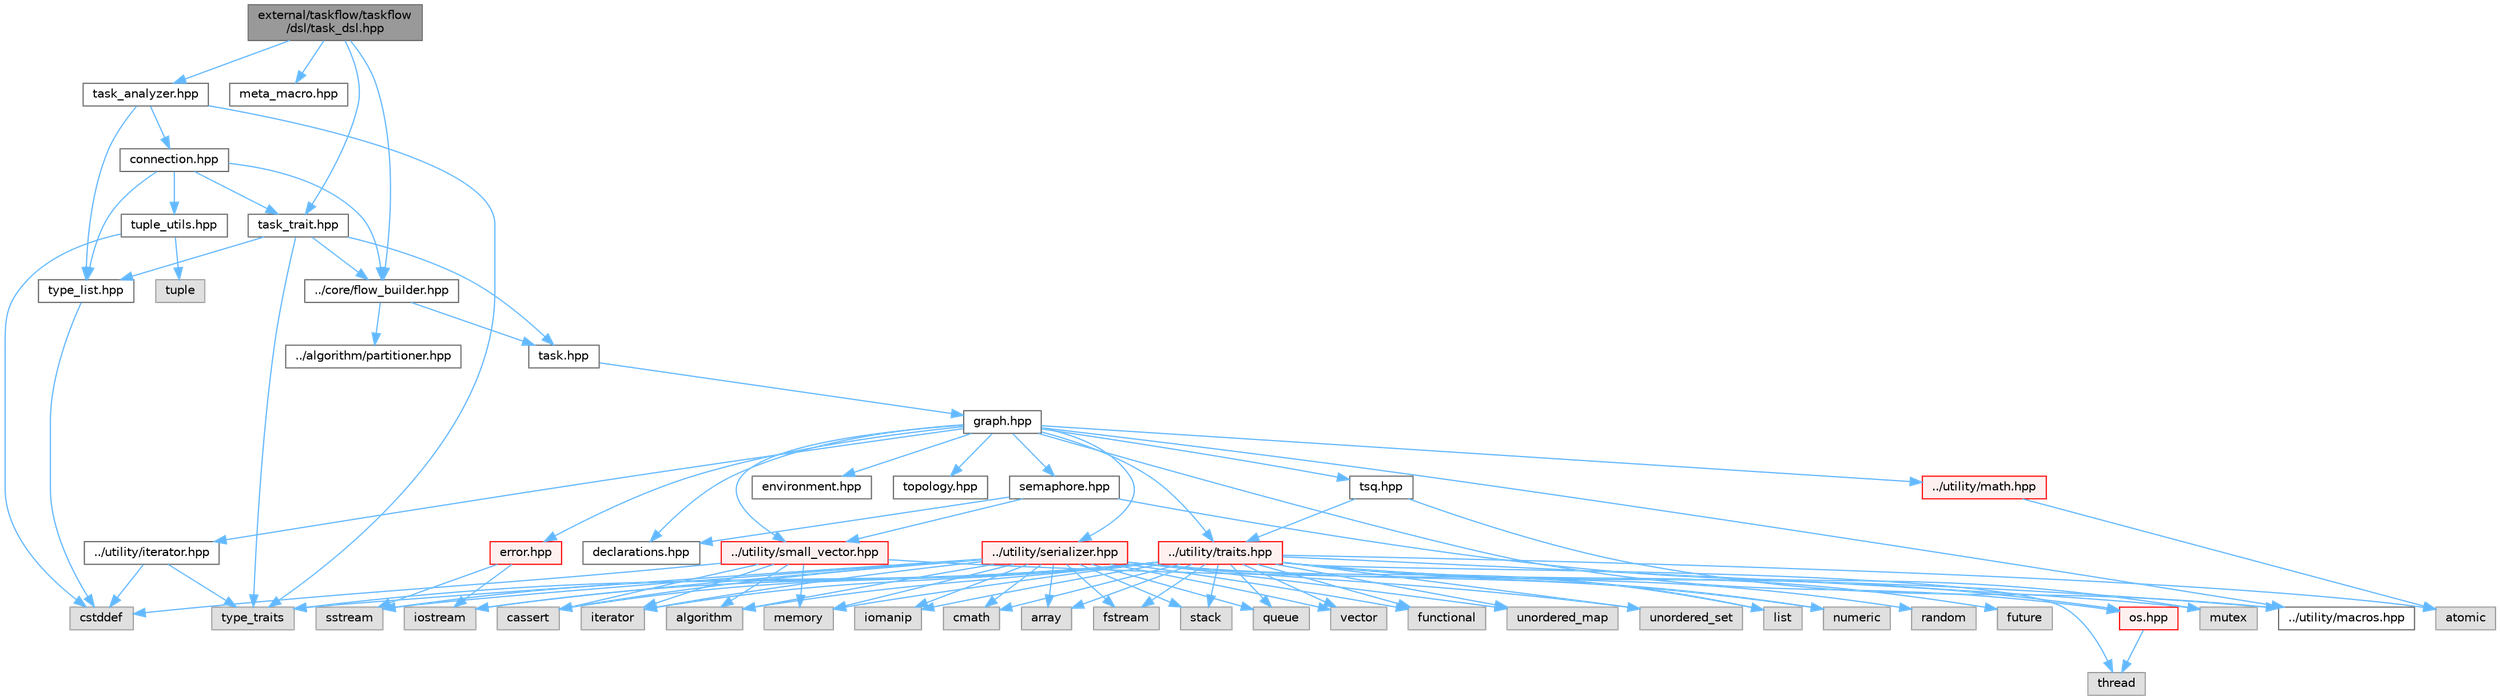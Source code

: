 digraph "external/taskflow/taskflow/dsl/task_dsl.hpp"
{
 // LATEX_PDF_SIZE
  bgcolor="transparent";
  edge [fontname=Helvetica,fontsize=10,labelfontname=Helvetica,labelfontsize=10];
  node [fontname=Helvetica,fontsize=10,shape=box,height=0.2,width=0.4];
  Node1 [id="Node000001",label="external/taskflow/taskflow\l/dsl/task_dsl.hpp",height=0.2,width=0.4,color="gray40", fillcolor="grey60", style="filled", fontcolor="black",tooltip=" "];
  Node1 -> Node2 [id="edge96_Node000001_Node000002",color="steelblue1",style="solid",tooltip=" "];
  Node2 [id="Node000002",label="../core/flow_builder.hpp",height=0.2,width=0.4,color="grey40", fillcolor="white", style="filled",URL="$flow__builder_8hpp.html",tooltip="flow builder include file"];
  Node2 -> Node3 [id="edge97_Node000002_Node000003",color="steelblue1",style="solid",tooltip=" "];
  Node3 [id="Node000003",label="task.hpp",height=0.2,width=0.4,color="grey40", fillcolor="white", style="filled",URL="$task_8hpp.html",tooltip="task include file"];
  Node3 -> Node4 [id="edge98_Node000003_Node000004",color="steelblue1",style="solid",tooltip=" "];
  Node4 [id="Node000004",label="graph.hpp",height=0.2,width=0.4,color="grey40", fillcolor="white", style="filled",URL="$taskflow_2core_2graph_8hpp.html",tooltip="graph include file"];
  Node4 -> Node5 [id="edge99_Node000004_Node000005",color="steelblue1",style="solid",tooltip=" "];
  Node5 [id="Node000005",label="../utility/macros.hpp",height=0.2,width=0.4,color="grey40", fillcolor="white", style="filled",URL="$macros_8hpp.html",tooltip=" "];
  Node4 -> Node6 [id="edge100_Node000004_Node000006",color="steelblue1",style="solid",tooltip=" "];
  Node6 [id="Node000006",label="../utility/traits.hpp",height=0.2,width=0.4,color="red", fillcolor="#FFF0F0", style="filled",URL="$taskflow_2utility_2traits_8hpp.html",tooltip=" "];
  Node6 -> Node7 [id="edge101_Node000006_Node000007",color="steelblue1",style="solid",tooltip=" "];
  Node7 [id="Node000007",label="type_traits",height=0.2,width=0.4,color="grey60", fillcolor="#E0E0E0", style="filled",tooltip=" "];
  Node6 -> Node8 [id="edge102_Node000006_Node000008",color="steelblue1",style="solid",tooltip=" "];
  Node8 [id="Node000008",label="iterator",height=0.2,width=0.4,color="grey60", fillcolor="#E0E0E0", style="filled",tooltip=" "];
  Node6 -> Node9 [id="edge103_Node000006_Node000009",color="steelblue1",style="solid",tooltip=" "];
  Node9 [id="Node000009",label="iostream",height=0.2,width=0.4,color="grey60", fillcolor="#E0E0E0", style="filled",tooltip=" "];
  Node6 -> Node10 [id="edge104_Node000006_Node000010",color="steelblue1",style="solid",tooltip=" "];
  Node10 [id="Node000010",label="fstream",height=0.2,width=0.4,color="grey60", fillcolor="#E0E0E0", style="filled",tooltip=" "];
  Node6 -> Node11 [id="edge105_Node000006_Node000011",color="steelblue1",style="solid",tooltip=" "];
  Node11 [id="Node000011",label="mutex",height=0.2,width=0.4,color="grey60", fillcolor="#E0E0E0", style="filled",tooltip=" "];
  Node6 -> Node12 [id="edge106_Node000006_Node000012",color="steelblue1",style="solid",tooltip=" "];
  Node12 [id="Node000012",label="stack",height=0.2,width=0.4,color="grey60", fillcolor="#E0E0E0", style="filled",tooltip=" "];
  Node6 -> Node13 [id="edge107_Node000006_Node000013",color="steelblue1",style="solid",tooltip=" "];
  Node13 [id="Node000013",label="queue",height=0.2,width=0.4,color="grey60", fillcolor="#E0E0E0", style="filled",tooltip=" "];
  Node6 -> Node14 [id="edge108_Node000006_Node000014",color="steelblue1",style="solid",tooltip=" "];
  Node14 [id="Node000014",label="vector",height=0.2,width=0.4,color="grey60", fillcolor="#E0E0E0", style="filled",tooltip=" "];
  Node6 -> Node15 [id="edge109_Node000006_Node000015",color="steelblue1",style="solid",tooltip=" "];
  Node15 [id="Node000015",label="algorithm",height=0.2,width=0.4,color="grey60", fillcolor="#E0E0E0", style="filled",tooltip=" "];
  Node6 -> Node16 [id="edge110_Node000006_Node000016",color="steelblue1",style="solid",tooltip=" "];
  Node16 [id="Node000016",label="memory",height=0.2,width=0.4,color="grey60", fillcolor="#E0E0E0", style="filled",tooltip=" "];
  Node6 -> Node17 [id="edge111_Node000006_Node000017",color="steelblue1",style="solid",tooltip=" "];
  Node17 [id="Node000017",label="atomic",height=0.2,width=0.4,color="grey60", fillcolor="#E0E0E0", style="filled",tooltip=" "];
  Node6 -> Node18 [id="edge112_Node000006_Node000018",color="steelblue1",style="solid",tooltip=" "];
  Node18 [id="Node000018",label="thread",height=0.2,width=0.4,color="grey60", fillcolor="#E0E0E0", style="filled",tooltip=" "];
  Node6 -> Node19 [id="edge113_Node000006_Node000019",color="steelblue1",style="solid",tooltip=" "];
  Node19 [id="Node000019",label="future",height=0.2,width=0.4,color="grey60", fillcolor="#E0E0E0", style="filled",tooltip=" "];
  Node6 -> Node20 [id="edge114_Node000006_Node000020",color="steelblue1",style="solid",tooltip=" "];
  Node20 [id="Node000020",label="functional",height=0.2,width=0.4,color="grey60", fillcolor="#E0E0E0", style="filled",tooltip=" "];
  Node6 -> Node21 [id="edge115_Node000006_Node000021",color="steelblue1",style="solid",tooltip=" "];
  Node21 [id="Node000021",label="unordered_map",height=0.2,width=0.4,color="grey60", fillcolor="#E0E0E0", style="filled",tooltip=" "];
  Node6 -> Node22 [id="edge116_Node000006_Node000022",color="steelblue1",style="solid",tooltip=" "];
  Node22 [id="Node000022",label="unordered_set",height=0.2,width=0.4,color="grey60", fillcolor="#E0E0E0", style="filled",tooltip=" "];
  Node6 -> Node23 [id="edge117_Node000006_Node000023",color="steelblue1",style="solid",tooltip=" "];
  Node23 [id="Node000023",label="sstream",height=0.2,width=0.4,color="grey60", fillcolor="#E0E0E0", style="filled",tooltip=" "];
  Node6 -> Node24 [id="edge118_Node000006_Node000024",color="steelblue1",style="solid",tooltip=" "];
  Node24 [id="Node000024",label="list",height=0.2,width=0.4,color="grey60", fillcolor="#E0E0E0", style="filled",tooltip=" "];
  Node6 -> Node25 [id="edge119_Node000006_Node000025",color="steelblue1",style="solid",tooltip=" "];
  Node25 [id="Node000025",label="numeric",height=0.2,width=0.4,color="grey60", fillcolor="#E0E0E0", style="filled",tooltip=" "];
  Node6 -> Node26 [id="edge120_Node000006_Node000026",color="steelblue1",style="solid",tooltip=" "];
  Node26 [id="Node000026",label="random",height=0.2,width=0.4,color="grey60", fillcolor="#E0E0E0", style="filled",tooltip=" "];
  Node6 -> Node27 [id="edge121_Node000006_Node000027",color="steelblue1",style="solid",tooltip=" "];
  Node27 [id="Node000027",label="iomanip",height=0.2,width=0.4,color="grey60", fillcolor="#E0E0E0", style="filled",tooltip=" "];
  Node6 -> Node28 [id="edge122_Node000006_Node000028",color="steelblue1",style="solid",tooltip=" "];
  Node28 [id="Node000028",label="cassert",height=0.2,width=0.4,color="grey60", fillcolor="#E0E0E0", style="filled",tooltip=" "];
  Node6 -> Node29 [id="edge123_Node000006_Node000029",color="steelblue1",style="solid",tooltip=" "];
  Node29 [id="Node000029",label="cmath",height=0.2,width=0.4,color="grey60", fillcolor="#E0E0E0", style="filled",tooltip=" "];
  Node6 -> Node30 [id="edge124_Node000006_Node000030",color="steelblue1",style="solid",tooltip=" "];
  Node30 [id="Node000030",label="array",height=0.2,width=0.4,color="grey60", fillcolor="#E0E0E0", style="filled",tooltip=" "];
  Node6 -> Node34 [id="edge125_Node000006_Node000034",color="steelblue1",style="solid",tooltip=" "];
  Node34 [id="Node000034",label="os.hpp",height=0.2,width=0.4,color="red", fillcolor="#FFF0F0", style="filled",URL="$os_8hpp.html",tooltip=" "];
  Node34 -> Node18 [id="edge126_Node000034_Node000018",color="steelblue1",style="solid",tooltip=" "];
  Node4 -> Node37 [id="edge127_Node000004_Node000037",color="steelblue1",style="solid",tooltip=" "];
  Node37 [id="Node000037",label="../utility/iterator.hpp",height=0.2,width=0.4,color="grey40", fillcolor="white", style="filled",URL="$iterator_8hpp.html",tooltip=" "];
  Node37 -> Node38 [id="edge128_Node000037_Node000038",color="steelblue1",style="solid",tooltip=" "];
  Node38 [id="Node000038",label="cstddef",height=0.2,width=0.4,color="grey60", fillcolor="#E0E0E0", style="filled",tooltip=" "];
  Node37 -> Node7 [id="edge129_Node000037_Node000007",color="steelblue1",style="solid",tooltip=" "];
  Node4 -> Node34 [id="edge130_Node000004_Node000034",color="steelblue1",style="solid",tooltip=" "];
  Node4 -> Node39 [id="edge131_Node000004_Node000039",color="steelblue1",style="solid",tooltip=" "];
  Node39 [id="Node000039",label="../utility/math.hpp",height=0.2,width=0.4,color="red", fillcolor="#FFF0F0", style="filled",URL="$math_8hpp.html",tooltip=" "];
  Node39 -> Node17 [id="edge132_Node000039_Node000017",color="steelblue1",style="solid",tooltip=" "];
  Node4 -> Node41 [id="edge133_Node000004_Node000041",color="steelblue1",style="solid",tooltip=" "];
  Node41 [id="Node000041",label="../utility/small_vector.hpp",height=0.2,width=0.4,color="red", fillcolor="#FFF0F0", style="filled",URL="$small__vector_8hpp.html",tooltip="small vector include file"];
  Node41 -> Node5 [id="edge134_Node000041_Node000005",color="steelblue1",style="solid",tooltip=" "];
  Node41 -> Node15 [id="edge135_Node000041_Node000015",color="steelblue1",style="solid",tooltip=" "];
  Node41 -> Node28 [id="edge136_Node000041_Node000028",color="steelblue1",style="solid",tooltip=" "];
  Node41 -> Node38 [id="edge137_Node000041_Node000038",color="steelblue1",style="solid",tooltip=" "];
  Node41 -> Node8 [id="edge138_Node000041_Node000008",color="steelblue1",style="solid",tooltip=" "];
  Node41 -> Node16 [id="edge139_Node000041_Node000016",color="steelblue1",style="solid",tooltip=" "];
  Node4 -> Node44 [id="edge140_Node000004_Node000044",color="steelblue1",style="solid",tooltip=" "];
  Node44 [id="Node000044",label="../utility/serializer.hpp",height=0.2,width=0.4,color="red", fillcolor="#FFF0F0", style="filled",URL="$taskflow_2utility_2serializer_8hpp.html",tooltip=" "];
  Node44 -> Node7 [id="edge141_Node000044_Node000007",color="steelblue1",style="solid",tooltip=" "];
  Node44 -> Node8 [id="edge142_Node000044_Node000008",color="steelblue1",style="solid",tooltip=" "];
  Node44 -> Node9 [id="edge143_Node000044_Node000009",color="steelblue1",style="solid",tooltip=" "];
  Node44 -> Node10 [id="edge144_Node000044_Node000010",color="steelblue1",style="solid",tooltip=" "];
  Node44 -> Node12 [id="edge145_Node000044_Node000012",color="steelblue1",style="solid",tooltip=" "];
  Node44 -> Node13 [id="edge146_Node000044_Node000013",color="steelblue1",style="solid",tooltip=" "];
  Node44 -> Node14 [id="edge147_Node000044_Node000014",color="steelblue1",style="solid",tooltip=" "];
  Node44 -> Node15 [id="edge148_Node000044_Node000015",color="steelblue1",style="solid",tooltip=" "];
  Node44 -> Node16 [id="edge149_Node000044_Node000016",color="steelblue1",style="solid",tooltip=" "];
  Node44 -> Node20 [id="edge150_Node000044_Node000020",color="steelblue1",style="solid",tooltip=" "];
  Node44 -> Node21 [id="edge151_Node000044_Node000021",color="steelblue1",style="solid",tooltip=" "];
  Node44 -> Node22 [id="edge152_Node000044_Node000022",color="steelblue1",style="solid",tooltip=" "];
  Node44 -> Node23 [id="edge153_Node000044_Node000023",color="steelblue1",style="solid",tooltip=" "];
  Node44 -> Node24 [id="edge154_Node000044_Node000024",color="steelblue1",style="solid",tooltip=" "];
  Node44 -> Node25 [id="edge155_Node000044_Node000025",color="steelblue1",style="solid",tooltip=" "];
  Node44 -> Node27 [id="edge156_Node000044_Node000027",color="steelblue1",style="solid",tooltip=" "];
  Node44 -> Node28 [id="edge157_Node000044_Node000028",color="steelblue1",style="solid",tooltip=" "];
  Node44 -> Node29 [id="edge158_Node000044_Node000029",color="steelblue1",style="solid",tooltip=" "];
  Node44 -> Node30 [id="edge159_Node000044_Node000030",color="steelblue1",style="solid",tooltip=" "];
  Node4 -> Node48 [id="edge160_Node000004_Node000048",color="steelblue1",style="solid",tooltip=" "];
  Node48 [id="Node000048",label="error.hpp",height=0.2,width=0.4,color="red", fillcolor="#FFF0F0", style="filled",URL="$error_8hpp.html",tooltip=" "];
  Node48 -> Node9 [id="edge161_Node000048_Node000009",color="steelblue1",style="solid",tooltip=" "];
  Node48 -> Node23 [id="edge162_Node000048_Node000023",color="steelblue1",style="solid",tooltip=" "];
  Node4 -> Node51 [id="edge163_Node000004_Node000051",color="steelblue1",style="solid",tooltip=" "];
  Node51 [id="Node000051",label="declarations.hpp",height=0.2,width=0.4,color="grey40", fillcolor="white", style="filled",URL="$declarations_8hpp.html",tooltip=" "];
  Node4 -> Node52 [id="edge164_Node000004_Node000052",color="steelblue1",style="solid",tooltip=" "];
  Node52 [id="Node000052",label="semaphore.hpp",height=0.2,width=0.4,color="grey40", fillcolor="white", style="filled",URL="$semaphore_8hpp.html",tooltip="semaphore include file"];
  Node52 -> Node11 [id="edge165_Node000052_Node000011",color="steelblue1",style="solid",tooltip=" "];
  Node52 -> Node51 [id="edge166_Node000052_Node000051",color="steelblue1",style="solid",tooltip=" "];
  Node52 -> Node41 [id="edge167_Node000052_Node000041",color="steelblue1",style="solid",tooltip=" "];
  Node4 -> Node53 [id="edge168_Node000004_Node000053",color="steelblue1",style="solid",tooltip=" "];
  Node53 [id="Node000053",label="environment.hpp",height=0.2,width=0.4,color="grey40", fillcolor="white", style="filled",URL="$environment_8hpp.html",tooltip=" "];
  Node4 -> Node54 [id="edge169_Node000004_Node000054",color="steelblue1",style="solid",tooltip=" "];
  Node54 [id="Node000054",label="topology.hpp",height=0.2,width=0.4,color="grey40", fillcolor="white", style="filled",URL="$topology_8hpp.html",tooltip=" "];
  Node4 -> Node55 [id="edge170_Node000004_Node000055",color="steelblue1",style="solid",tooltip=" "];
  Node55 [id="Node000055",label="tsq.hpp",height=0.2,width=0.4,color="grey40", fillcolor="white", style="filled",URL="$tsq_8hpp.html",tooltip="task queue include file"];
  Node55 -> Node5 [id="edge171_Node000055_Node000005",color="steelblue1",style="solid",tooltip=" "];
  Node55 -> Node6 [id="edge172_Node000055_Node000006",color="steelblue1",style="solid",tooltip=" "];
  Node2 -> Node56 [id="edge173_Node000002_Node000056",color="steelblue1",style="solid",tooltip=" "];
  Node56 [id="Node000056",label="../algorithm/partitioner.hpp",height=0.2,width=0.4,color="grey40", fillcolor="white", style="filled",URL="$partitioner_8hpp.html",tooltip="partitioner include file"];
  Node1 -> Node57 [id="edge174_Node000001_Node000057",color="steelblue1",style="solid",tooltip=" "];
  Node57 [id="Node000057",label="meta_macro.hpp",height=0.2,width=0.4,color="grey40", fillcolor="white", style="filled",URL="$meta__macro_8hpp.html",tooltip=" "];
  Node1 -> Node58 [id="edge175_Node000001_Node000058",color="steelblue1",style="solid",tooltip=" "];
  Node58 [id="Node000058",label="task_analyzer.hpp",height=0.2,width=0.4,color="grey40", fillcolor="white", style="filled",URL="$task__analyzer_8hpp.html",tooltip=" "];
  Node58 -> Node59 [id="edge176_Node000058_Node000059",color="steelblue1",style="solid",tooltip=" "];
  Node59 [id="Node000059",label="connection.hpp",height=0.2,width=0.4,color="grey40", fillcolor="white", style="filled",URL="$connection_8hpp.html",tooltip=" "];
  Node59 -> Node2 [id="edge177_Node000059_Node000002",color="steelblue1",style="solid",tooltip=" "];
  Node59 -> Node60 [id="edge178_Node000059_Node000060",color="steelblue1",style="solid",tooltip=" "];
  Node60 [id="Node000060",label="task_trait.hpp",height=0.2,width=0.4,color="grey40", fillcolor="white", style="filled",URL="$task__trait_8hpp.html",tooltip=" "];
  Node60 -> Node2 [id="edge179_Node000060_Node000002",color="steelblue1",style="solid",tooltip=" "];
  Node60 -> Node3 [id="edge180_Node000060_Node000003",color="steelblue1",style="solid",tooltip=" "];
  Node60 -> Node61 [id="edge181_Node000060_Node000061",color="steelblue1",style="solid",tooltip=" "];
  Node61 [id="Node000061",label="type_list.hpp",height=0.2,width=0.4,color="grey40", fillcolor="white", style="filled",URL="$type__list_8hpp.html",tooltip=" "];
  Node61 -> Node38 [id="edge182_Node000061_Node000038",color="steelblue1",style="solid",tooltip=" "];
  Node60 -> Node7 [id="edge183_Node000060_Node000007",color="steelblue1",style="solid",tooltip=" "];
  Node59 -> Node62 [id="edge184_Node000059_Node000062",color="steelblue1",style="solid",tooltip=" "];
  Node62 [id="Node000062",label="tuple_utils.hpp",height=0.2,width=0.4,color="grey40", fillcolor="white", style="filled",URL="$tuple__utils_8hpp.html",tooltip=" "];
  Node62 -> Node38 [id="edge185_Node000062_Node000038",color="steelblue1",style="solid",tooltip=" "];
  Node62 -> Node63 [id="edge186_Node000062_Node000063",color="steelblue1",style="solid",tooltip=" "];
  Node63 [id="Node000063",label="tuple",height=0.2,width=0.4,color="grey60", fillcolor="#E0E0E0", style="filled",tooltip=" "];
  Node59 -> Node61 [id="edge187_Node000059_Node000061",color="steelblue1",style="solid",tooltip=" "];
  Node58 -> Node61 [id="edge188_Node000058_Node000061",color="steelblue1",style="solid",tooltip=" "];
  Node58 -> Node7 [id="edge189_Node000058_Node000007",color="steelblue1",style="solid",tooltip=" "];
  Node1 -> Node60 [id="edge190_Node000001_Node000060",color="steelblue1",style="solid",tooltip=" "];
}
